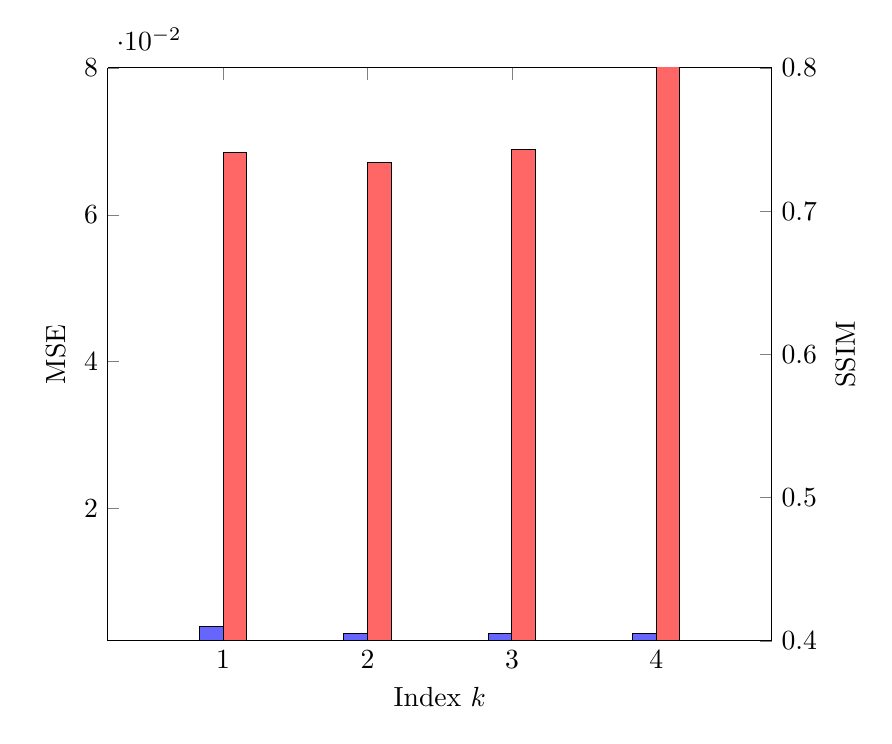 \usetikzlibrary{matrix}
\begin{tikzpicture}
        \pgfplotsset{
            scale only axis,
            xmin=0.2,
            xmax=4.8,
        }
        \begin{axis}[
        axis y line*=left,
        ybar,
        xlabel={Index $k$},
        ylabel={MSE},
        xtick align=inside,
bar width=0.3cm,
xtick={1,2,3,4},
ymin= 0.002, ymax=0.08,
        ]
        \addplot [fill=blue!60,xshift=-0.5*\pgfplotbarwidth] 
coordinates {(1,0.004) (2,0.003) (3,0.003) (4,0.003)};
		\label{pgfplot:MSE}
        \end{axis}
        \begin{axis} [
        axis y line*=right,
		ylabel near ticks, yticklabel pos=right,
        hide x axis,
        ybar,
bar width=0.3cm,
        ylabel={SSIM},
ymin= 0.4, ymax=0.8,
        ]
        \addplot [fill=red!60,xshift=0.5*\pgfplotbarwidth] 
coordinates {(1,0.741) (2,0.734) (3,0.743) (4,0.813)};
		\label{pgfplot:SSIM}
        \end{axis}


        \end{tikzpicture}